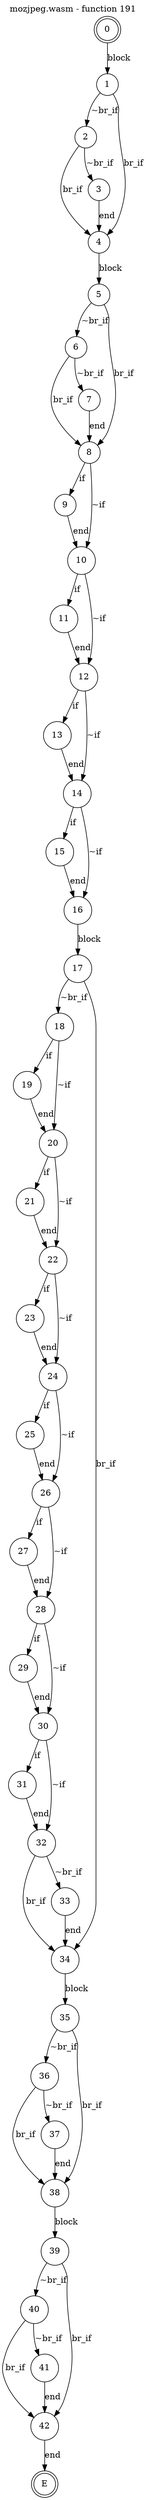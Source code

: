 digraph finite_state_machine {
    label = "mozjpeg.wasm - function 191"
    labelloc =  t
    labelfontsize = 16
    labelfontcolor = black
    labelfontname = "Helvetica"
    node [shape = doublecircle]; 0 E ;
    node [shape = circle];
    0 -> 1[label="block"];
    1 -> 2[label="~br_if"];
    1 -> 4[label="br_if"];
    2 -> 3[label="~br_if"];
    2 -> 4[label="br_if"];
    3 -> 4[label="end"];
    4 -> 5[label="block"];
    5 -> 6[label="~br_if"];
    5 -> 8[label="br_if"];
    6 -> 7[label="~br_if"];
    6 -> 8[label="br_if"];
    7 -> 8[label="end"];
    8 -> 9[label="if"];
    8 -> 10[label="~if"];
    9 -> 10[label="end"];
    10 -> 11[label="if"];
    10 -> 12[label="~if"];
    11 -> 12[label="end"];
    12 -> 13[label="if"];
    12 -> 14[label="~if"];
    13 -> 14[label="end"];
    14 -> 15[label="if"];
    14 -> 16[label="~if"];
    15 -> 16[label="end"];
    16 -> 17[label="block"];
    17 -> 18[label="~br_if"];
    17 -> 34[label="br_if"];
    18 -> 19[label="if"];
    18 -> 20[label="~if"];
    19 -> 20[label="end"];
    20 -> 21[label="if"];
    20 -> 22[label="~if"];
    21 -> 22[label="end"];
    22 -> 23[label="if"];
    22 -> 24[label="~if"];
    23 -> 24[label="end"];
    24 -> 25[label="if"];
    24 -> 26[label="~if"];
    25 -> 26[label="end"];
    26 -> 27[label="if"];
    26 -> 28[label="~if"];
    27 -> 28[label="end"];
    28 -> 29[label="if"];
    28 -> 30[label="~if"];
    29 -> 30[label="end"];
    30 -> 31[label="if"];
    30 -> 32[label="~if"];
    31 -> 32[label="end"];
    32 -> 33[label="~br_if"];
    32 -> 34[label="br_if"];
    33 -> 34[label="end"];
    34 -> 35[label="block"];
    35 -> 36[label="~br_if"];
    35 -> 38[label="br_if"];
    36 -> 37[label="~br_if"];
    36 -> 38[label="br_if"];
    37 -> 38[label="end"];
    38 -> 39[label="block"];
    39 -> 40[label="~br_if"];
    39 -> 42[label="br_if"];
    40 -> 41[label="~br_if"];
    40 -> 42[label="br_if"];
    41 -> 42[label="end"];
    42 -> E[label="end"];
}
